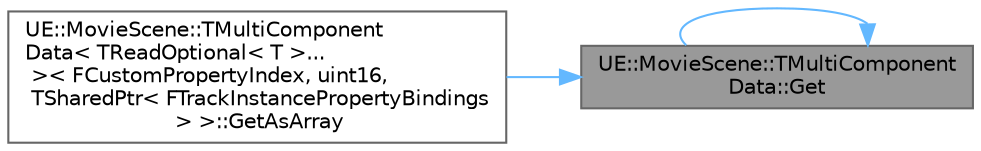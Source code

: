 digraph "UE::MovieScene::TMultiComponentData::Get"
{
 // INTERACTIVE_SVG=YES
 // LATEX_PDF_SIZE
  bgcolor="transparent";
  edge [fontname=Helvetica,fontsize=10,labelfontname=Helvetica,labelfontsize=10];
  node [fontname=Helvetica,fontsize=10,shape=box,height=0.2,width=0.4];
  rankdir="RL";
  Node1 [id="Node000001",label="UE::MovieScene::TMultiComponent\lData::Get",height=0.2,width=0.4,color="gray40", fillcolor="grey60", style="filled", fontcolor="black",tooltip=" "];
  Node1 -> Node1 [id="edge1_Node000001_Node000001",dir="back",color="steelblue1",style="solid",tooltip=" "];
  Node1 -> Node2 [id="edge2_Node000001_Node000002",dir="back",color="steelblue1",style="solid",tooltip=" "];
  Node2 [id="Node000002",label="UE::MovieScene::TMultiComponent\lData\< TReadOptional\< T \>...\l \>\< FCustomPropertyIndex, uint16,\l TSharedPtr\< FTrackInstancePropertyBindings\l \> \>::GetAsArray",height=0.2,width=0.4,color="grey40", fillcolor="white", style="filled",URL="$d0/dee/structUE_1_1MovieScene_1_1TMultiComponentData.html#a45a3a7fb91630fb22a4c02f7ab5e53ed",tooltip=" "];
}
